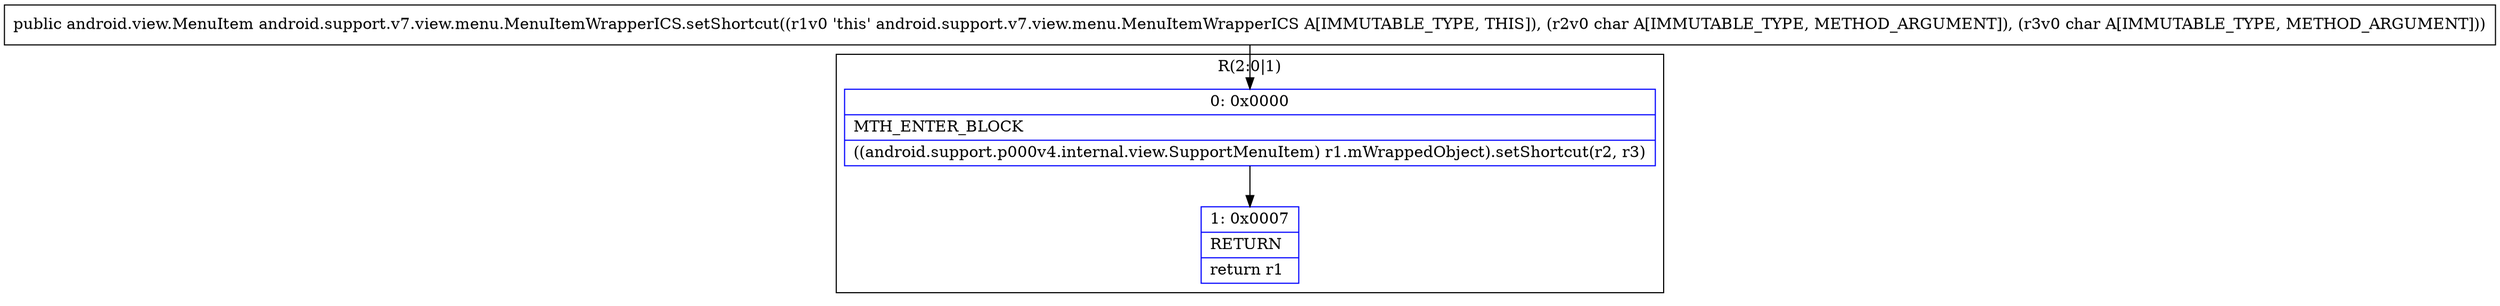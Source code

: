 digraph "CFG forandroid.support.v7.view.menu.MenuItemWrapperICS.setShortcut(CC)Landroid\/view\/MenuItem;" {
subgraph cluster_Region_553028985 {
label = "R(2:0|1)";
node [shape=record,color=blue];
Node_0 [shape=record,label="{0\:\ 0x0000|MTH_ENTER_BLOCK\l|((android.support.p000v4.internal.view.SupportMenuItem) r1.mWrappedObject).setShortcut(r2, r3)\l}"];
Node_1 [shape=record,label="{1\:\ 0x0007|RETURN\l|return r1\l}"];
}
MethodNode[shape=record,label="{public android.view.MenuItem android.support.v7.view.menu.MenuItemWrapperICS.setShortcut((r1v0 'this' android.support.v7.view.menu.MenuItemWrapperICS A[IMMUTABLE_TYPE, THIS]), (r2v0 char A[IMMUTABLE_TYPE, METHOD_ARGUMENT]), (r3v0 char A[IMMUTABLE_TYPE, METHOD_ARGUMENT])) }"];
MethodNode -> Node_0;
Node_0 -> Node_1;
}

